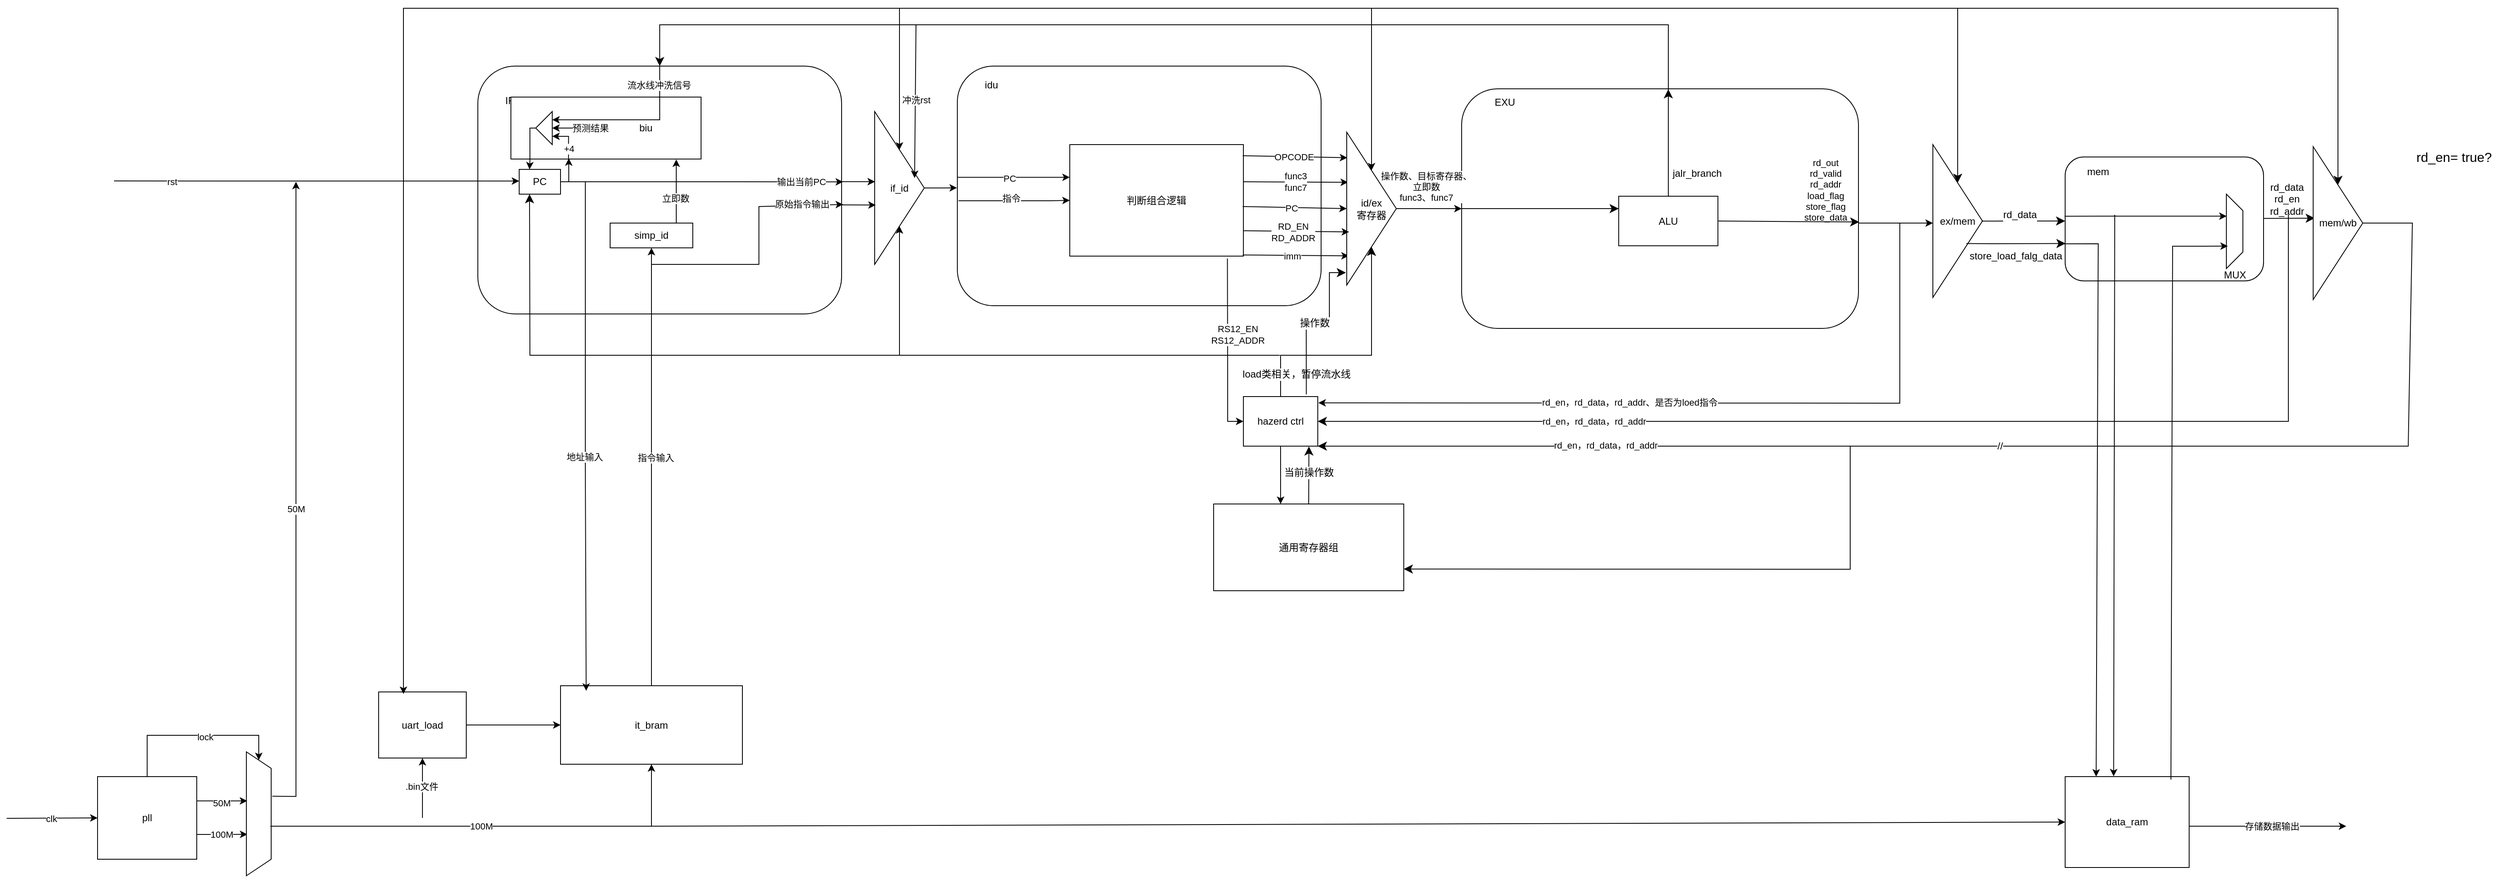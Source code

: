 <mxfile version="26.1.3">
  <diagram name="第 1 页" id="CBWIw415pbZ9zb2ca7yQ">
    <mxGraphModel dx="5100" dy="1883" grid="1" gridSize="10" guides="1" tooltips="1" connect="1" arrows="1" fold="1" page="1" pageScale="1" pageWidth="827" pageHeight="1169" math="0" shadow="0">
      <root>
        <mxCell id="0" />
        <mxCell id="1" parent="0" />
        <mxCell id="sSZYeHJpaZlJZToj6tJn-18" value="IFU&lt;span style=&quot;white-space: pre;&quot;&gt;&#x9;&lt;/span&gt;&lt;span style=&quot;white-space: pre;&quot;&gt;&#x9;&lt;/span&gt;&lt;span style=&quot;white-space: pre;&quot;&gt;&#x9;&lt;/span&gt;&lt;span style=&quot;white-space: pre;&quot;&gt;&#x9;&lt;/span&gt;&lt;span style=&quot;white-space: pre;&quot;&gt;&#x9;&lt;/span&gt;&lt;span style=&quot;white-space: pre;&quot;&gt;&#x9;&lt;/span&gt;&lt;span style=&quot;white-space: pre;&quot;&gt;&#x9;&lt;/span&gt;&lt;span style=&quot;white-space: pre;&quot;&gt;&#x9;&lt;/span&gt;&lt;span style=&quot;white-space: pre;&quot;&gt;&#x9;&lt;/span&gt;&lt;span style=&quot;white-space: pre;&quot;&gt;&#x9;&lt;/span&gt;&lt;span style=&quot;white-space: pre;&quot;&gt;&#x9;&lt;/span&gt;&lt;span style=&quot;white-space: pre;&quot;&gt;&#x9;&lt;/span&gt;&lt;span style=&quot;white-space: pre;&quot;&gt;&#x9;&lt;/span&gt;&lt;span style=&quot;white-space: pre;&quot;&gt;&#x9;&lt;/span&gt;&lt;div&gt;&lt;br&gt;&lt;/div&gt;&lt;div&gt;&lt;br&gt;&lt;/div&gt;&lt;div&gt;&lt;br&gt;&lt;/div&gt;&lt;div&gt;&lt;br&gt;&lt;/div&gt;&lt;div&gt;&lt;br&gt;&lt;/div&gt;&lt;div&gt;&lt;br&gt;&lt;/div&gt;&lt;div&gt;&lt;br&gt;&lt;/div&gt;&lt;div&gt;&lt;br&gt;&lt;/div&gt;&lt;div&gt;&lt;br&gt;&lt;/div&gt;&lt;div&gt;&lt;br&gt;&lt;/div&gt;&lt;div&gt;&lt;br&gt;&lt;/div&gt;&lt;div&gt;&lt;br&gt;&lt;/div&gt;&lt;div&gt;&lt;br&gt;&lt;/div&gt;&lt;div&gt;&lt;br&gt;&lt;/div&gt;&lt;div&gt;&lt;br&gt;&lt;/div&gt;" style="rounded=1;whiteSpace=wrap;html=1;" parent="1" vertex="1">
          <mxGeometry x="340" y="110" width="440" height="300" as="geometry" />
        </mxCell>
        <mxCell id="sSZYeHJpaZlJZToj6tJn-61" value="&amp;nbsp; &amp;nbsp; &amp;nbsp; &amp;nbsp; &amp;nbsp; &amp;nbsp; &amp;nbsp; &amp;nbsp; &amp;nbsp; &amp;nbsp; &amp;nbsp; &amp;nbsp; &amp;nbsp; &amp;nbsp; &amp;nbsp;biu" style="rounded=0;whiteSpace=wrap;html=1;" parent="1" vertex="1">
          <mxGeometry x="380" y="147.5" width="230" height="75" as="geometry" />
        </mxCell>
        <mxCell id="rwweXVd9vyuRknr_xMJe-5" value="EXU&lt;span style=&quot;white-space: pre;&quot;&gt;&#x9;&lt;/span&gt;&lt;span style=&quot;white-space: pre;&quot;&gt;&#x9;&lt;/span&gt;&lt;span style=&quot;white-space: pre;&quot;&gt;&#x9;&lt;/span&gt;&lt;span style=&quot;white-space: pre;&quot;&gt;&#x9;&lt;/span&gt;&lt;span style=&quot;white-space: pre;&quot;&gt;&#x9;&lt;/span&gt;&lt;span style=&quot;white-space: pre;&quot;&gt;&#x9;&lt;/span&gt;&lt;span style=&quot;white-space: pre;&quot;&gt;&#x9;&lt;/span&gt;&lt;span style=&quot;white-space: pre;&quot;&gt;&#x9;&lt;/span&gt;&lt;span style=&quot;white-space: pre;&quot;&gt;&#x9;&lt;/span&gt;&lt;span style=&quot;white-space: pre;&quot;&gt;&#x9;&lt;/span&gt;&lt;span style=&quot;white-space: pre;&quot;&gt;&#x9;&lt;/span&gt;&lt;span style=&quot;white-space: pre;&quot;&gt;&#x9;&lt;/span&gt;&lt;span style=&quot;white-space: pre;&quot;&gt;&#x9;&lt;/span&gt;&lt;span style=&quot;white-space: pre;&quot;&gt;&#x9;&lt;/span&gt;&lt;span style=&quot;white-space: pre;&quot;&gt;&#x9;&lt;/span&gt;&lt;div&gt;&lt;br&gt;&lt;/div&gt;&lt;div&gt;&lt;br&gt;&lt;/div&gt;&lt;div&gt;&lt;br&gt;&lt;/div&gt;&lt;div&gt;&lt;br&gt;&lt;/div&gt;&lt;div&gt;&lt;br&gt;&lt;/div&gt;&lt;div&gt;&amp;nbsp; &amp;nbsp; &amp;nbsp; &amp;nbsp; &amp;nbsp; &amp;nbsp;&lt;span style=&quot;white-space: pre;&quot;&gt;&#x9;&lt;/span&gt;&lt;span style=&quot;white-space: pre;&quot;&gt;&#x9;&lt;/span&gt;&amp;nbsp; &amp;nbsp;jalr_branch&lt;/div&gt;&lt;div&gt;&lt;br&gt;&lt;/div&gt;&lt;div&gt;&lt;br&gt;&lt;/div&gt;&lt;div&gt;&lt;br&gt;&lt;/div&gt;&lt;div&gt;&lt;br&gt;&lt;/div&gt;&lt;div&gt;&lt;br&gt;&lt;/div&gt;&lt;div&gt;&lt;br&gt;&lt;/div&gt;&lt;div&gt;&lt;br&gt;&lt;/div&gt;&lt;div&gt;&lt;br&gt;&lt;/div&gt;&lt;div&gt;&lt;br&gt;&lt;/div&gt;&lt;div&gt;&lt;br&gt;&lt;/div&gt;&lt;div&gt;&lt;br&gt;&lt;/div&gt;&lt;div&gt;&lt;br&gt;&lt;/div&gt;" style="rounded=1;whiteSpace=wrap;html=1;" parent="1" vertex="1">
          <mxGeometry x="1530" y="137.5" width="480" height="290" as="geometry" />
        </mxCell>
        <mxCell id="sSZYeHJpaZlJZToj6tJn-69" style="edgeStyle=orthogonalEdgeStyle;rounded=0;orthogonalLoop=1;jettySize=auto;html=1;exitX=0.5;exitY=0;exitDx=0;exitDy=0;entryX=0;entryY=0.75;entryDx=0;entryDy=0;" parent="1" source="sSZYeHJpaZlJZToj6tJn-18" target="sSZYeHJpaZlJZToj6tJn-49" edge="1">
          <mxGeometry relative="1" as="geometry">
            <Array as="points">
              <mxPoint x="560" y="175" />
            </Array>
          </mxGeometry>
        </mxCell>
        <mxCell id="sSZYeHJpaZlJZToj6tJn-71" value="流水线冲洗信号" style="edgeLabel;html=1;align=center;verticalAlign=middle;resizable=0;points=[];" parent="sSZYeHJpaZlJZToj6tJn-69" vertex="1" connectable="0">
          <mxGeometry x="-0.771" y="-1" relative="1" as="geometry">
            <mxPoint as="offset" />
          </mxGeometry>
        </mxCell>
        <mxCell id="sSZYeHJpaZlJZToj6tJn-73" style="edgeStyle=orthogonalEdgeStyle;rounded=0;orthogonalLoop=1;jettySize=auto;html=1;entryX=0;entryY=0.25;entryDx=0;entryDy=0;exitX=0.303;exitY=1;exitDx=0;exitDy=0;exitPerimeter=0;" parent="1" source="sSZYeHJpaZlJZToj6tJn-61" target="sSZYeHJpaZlJZToj6tJn-49" edge="1">
          <mxGeometry relative="1" as="geometry">
            <mxPoint x="450" y="220" as="sourcePoint" />
            <Array as="points">
              <mxPoint x="450" y="195" />
            </Array>
          </mxGeometry>
        </mxCell>
        <mxCell id="sSZYeHJpaZlJZToj6tJn-74" value="+4" style="edgeLabel;html=1;align=center;verticalAlign=middle;resizable=0;points=[];" parent="sSZYeHJpaZlJZToj6tJn-73" vertex="1" connectable="0">
          <mxGeometry x="-0.496" y="-1" relative="1" as="geometry">
            <mxPoint x="-1" y="-1" as="offset" />
          </mxGeometry>
        </mxCell>
        <mxCell id="sSZYeHJpaZlJZToj6tJn-47" value="PC" style="rounded=0;whiteSpace=wrap;html=1;" parent="1" vertex="1">
          <mxGeometry x="390" y="235" width="50" height="30" as="geometry" />
        </mxCell>
        <mxCell id="sSZYeHJpaZlJZToj6tJn-48" style="edgeStyle=orthogonalEdgeStyle;rounded=0;orthogonalLoop=1;jettySize=auto;html=1;exitX=1;exitY=0.5;exitDx=0;exitDy=0;entryX=0.25;entryY=0;entryDx=0;entryDy=0;" parent="1" source="sSZYeHJpaZlJZToj6tJn-49" target="sSZYeHJpaZlJZToj6tJn-47" edge="1">
          <mxGeometry relative="1" as="geometry">
            <Array as="points">
              <mxPoint x="403" y="185" />
              <mxPoint x="403" y="225" />
            </Array>
          </mxGeometry>
        </mxCell>
        <mxCell id="sSZYeHJpaZlJZToj6tJn-49" value="" style="triangle;whiteSpace=wrap;html=1;rotation=-180;" parent="1" vertex="1">
          <mxGeometry x="410" y="165" width="20" height="40" as="geometry" />
        </mxCell>
        <mxCell id="sSZYeHJpaZlJZToj6tJn-52" value="" style="endArrow=classic;html=1;rounded=0;entryX=0.5;entryY=1;entryDx=0;entryDy=0;exitX=0.5;exitY=0;exitDx=0;exitDy=0;" parent="1" source="hPdf7DujXM8dkxTHm5_P-7" target="sSZYeHJpaZlJZToj6tJn-58" edge="1">
          <mxGeometry width="50" height="50" relative="1" as="geometry">
            <mxPoint x="550" y="854" as="sourcePoint" />
            <mxPoint x="605" y="326" as="targetPoint" />
            <Array as="points" />
          </mxGeometry>
        </mxCell>
        <mxCell id="sSZYeHJpaZlJZToj6tJn-54" value="指令输入" style="edgeLabel;html=1;align=center;verticalAlign=middle;resizable=0;points=[];" parent="sSZYeHJpaZlJZToj6tJn-52" vertex="1" connectable="0">
          <mxGeometry x="0.093" y="-3" relative="1" as="geometry">
            <mxPoint x="2" y="13" as="offset" />
          </mxGeometry>
        </mxCell>
        <mxCell id="sSZYeHJpaZlJZToj6tJn-53" value="" style="endArrow=classic;html=1;rounded=0;entryX=1.004;entryY=0.467;entryDx=0;entryDy=0;exitX=1;exitY=0.5;exitDx=0;exitDy=0;entryPerimeter=0;" parent="1" source="sSZYeHJpaZlJZToj6tJn-47" target="sSZYeHJpaZlJZToj6tJn-18" edge="1">
          <mxGeometry width="50" height="50" relative="1" as="geometry">
            <mxPoint x="760" y="245" as="sourcePoint" />
            <mxPoint x="750" y="165" as="targetPoint" />
            <Array as="points">
              <mxPoint x="500" y="250" />
            </Array>
          </mxGeometry>
        </mxCell>
        <mxCell id="sSZYeHJpaZlJZToj6tJn-57" value="输出当前PC" style="edgeLabel;html=1;align=center;verticalAlign=middle;resizable=0;points=[];" parent="sSZYeHJpaZlJZToj6tJn-53" vertex="1" connectable="0">
          <mxGeometry x="-0.036" y="-3" relative="1" as="geometry">
            <mxPoint x="126" y="-3" as="offset" />
          </mxGeometry>
        </mxCell>
        <mxCell id="sSZYeHJpaZlJZToj6tJn-63" style="edgeStyle=orthogonalEdgeStyle;rounded=0;orthogonalLoop=1;jettySize=auto;html=1;exitX=0.75;exitY=0;exitDx=0;exitDy=0;" parent="1" source="sSZYeHJpaZlJZToj6tJn-58" edge="1">
          <mxGeometry relative="1" as="geometry">
            <Array as="points">
              <mxPoint x="580" y="300" />
            </Array>
            <mxPoint x="580" y="223" as="targetPoint" />
          </mxGeometry>
        </mxCell>
        <mxCell id="sSZYeHJpaZlJZToj6tJn-79" value="立即数" style="edgeLabel;html=1;align=center;verticalAlign=middle;resizable=0;points=[];" parent="sSZYeHJpaZlJZToj6tJn-63" vertex="1" connectable="0">
          <mxGeometry x="-0.429" y="1" relative="1" as="geometry">
            <mxPoint y="-12" as="offset" />
          </mxGeometry>
        </mxCell>
        <mxCell id="sSZYeHJpaZlJZToj6tJn-58" value="simp_id" style="rounded=0;whiteSpace=wrap;html=1;" parent="1" vertex="1">
          <mxGeometry x="500" y="300" width="100" height="30" as="geometry" />
        </mxCell>
        <mxCell id="sSZYeHJpaZlJZToj6tJn-60" value="" style="endArrow=classic;html=1;rounded=0;entryX=1.004;entryY=0.558;entryDx=0;entryDy=0;entryPerimeter=0;" parent="1" target="sSZYeHJpaZlJZToj6tJn-18" edge="1">
          <mxGeometry width="50" height="50" relative="1" as="geometry">
            <mxPoint x="550" y="350" as="sourcePoint" />
            <mxPoint x="780" y="279" as="targetPoint" />
            <Array as="points">
              <mxPoint x="680" y="350" />
              <mxPoint x="680" y="280" />
            </Array>
          </mxGeometry>
        </mxCell>
        <mxCell id="sSZYeHJpaZlJZToj6tJn-75" value="原始指令输出" style="edgeLabel;html=1;align=center;verticalAlign=middle;resizable=0;points=[];" parent="sSZYeHJpaZlJZToj6tJn-60" vertex="1" connectable="0">
          <mxGeometry x="0.742" relative="1" as="geometry">
            <mxPoint x="-11" y="-2" as="offset" />
          </mxGeometry>
        </mxCell>
        <mxCell id="sSZYeHJpaZlJZToj6tJn-70" style="edgeStyle=orthogonalEdgeStyle;rounded=0;orthogonalLoop=1;jettySize=auto;html=1;entryX=0;entryY=0.5;entryDx=0;entryDy=0;" parent="1" target="sSZYeHJpaZlJZToj6tJn-49" edge="1">
          <mxGeometry relative="1" as="geometry">
            <Array as="points">
              <mxPoint x="490" y="185" />
            </Array>
            <mxPoint x="450" y="185" as="sourcePoint" />
          </mxGeometry>
        </mxCell>
        <mxCell id="sSZYeHJpaZlJZToj6tJn-72" value="预测结果" style="edgeLabel;html=1;align=center;verticalAlign=middle;resizable=0;points=[];" parent="sSZYeHJpaZlJZToj6tJn-70" vertex="1" connectable="0">
          <mxGeometry x="0.077" y="2" relative="1" as="geometry">
            <mxPoint y="-2" as="offset" />
          </mxGeometry>
        </mxCell>
        <mxCell id="sSZYeHJpaZlJZToj6tJn-82" value="idu&lt;span style=&quot;white-space: pre;&quot;&gt;&#x9;&lt;/span&gt;&lt;span style=&quot;white-space: pre;&quot;&gt;&#x9;&lt;/span&gt;&lt;span style=&quot;white-space: pre;&quot;&gt;&#x9;&lt;/span&gt;&lt;span style=&quot;white-space: pre;&quot;&gt;&#x9;&lt;/span&gt;&lt;span style=&quot;white-space: pre;&quot;&gt;&#x9;&lt;/span&gt;&lt;span style=&quot;white-space: pre;&quot;&gt;&#x9;&lt;/span&gt;&lt;span style=&quot;white-space: pre;&quot;&gt;&#x9;&lt;/span&gt;&lt;span style=&quot;white-space: pre;&quot;&gt;&#x9;&lt;/span&gt;&lt;span style=&quot;white-space: pre;&quot;&gt;&#x9;&lt;/span&gt;&lt;span style=&quot;white-space: pre;&quot;&gt;&#x9;&lt;/span&gt;&lt;span style=&quot;white-space: pre;&quot;&gt;&#x9;&lt;/span&gt;&lt;span style=&quot;white-space: pre;&quot;&gt;&#x9;&lt;/span&gt;&lt;span style=&quot;white-space: pre;&quot;&gt;&#x9;&lt;/span&gt;&lt;span style=&quot;white-space: pre;&quot;&gt;&#x9;&lt;/span&gt;&lt;div&gt;&lt;br&gt;&lt;/div&gt;&lt;div&gt;&lt;div&gt;&lt;br&gt;&lt;/div&gt;&lt;div&gt;&lt;br&gt;&lt;/div&gt;&lt;div&gt;&lt;br&gt;&lt;/div&gt;&lt;div&gt;&lt;br&gt;&lt;/div&gt;&lt;div&gt;&lt;br&gt;&lt;/div&gt;&lt;div&gt;&lt;br&gt;&lt;/div&gt;&lt;div&gt;&lt;br&gt;&lt;/div&gt;&lt;div&gt;&lt;br&gt;&lt;/div&gt;&lt;div&gt;&lt;br&gt;&lt;/div&gt;&lt;div&gt;&lt;br&gt;&lt;/div&gt;&lt;div&gt;&lt;br&gt;&lt;/div&gt;&lt;div&gt;&lt;br&gt;&lt;/div&gt;&lt;div&gt;&lt;br&gt;&lt;/div&gt;&lt;div&gt;&lt;br&gt;&lt;/div&gt;&lt;div&gt;&lt;br&gt;&lt;/div&gt;&lt;div&gt;&lt;br&gt;&lt;/div&gt;&lt;/div&gt;" style="rounded=1;whiteSpace=wrap;html=1;" parent="1" vertex="1">
          <mxGeometry x="920" y="110" width="440" height="290" as="geometry" />
        </mxCell>
        <mxCell id="sSZYeHJpaZlJZToj6tJn-85" value="" style="endArrow=classic;html=1;rounded=0;exitX=0.002;exitY=0.413;exitDx=0;exitDy=0;exitPerimeter=0;entryX=0.004;entryY=0.183;entryDx=0;entryDy=0;entryPerimeter=0;" parent="1" edge="1">
          <mxGeometry width="50" height="50" relative="1" as="geometry">
            <mxPoint x="920.04" y="244.67" as="sourcePoint" />
            <mxPoint x="1056.0" y="244.605" as="targetPoint" />
          </mxGeometry>
        </mxCell>
        <mxCell id="sSZYeHJpaZlJZToj6tJn-87" value="PC" style="edgeLabel;html=1;align=center;verticalAlign=middle;resizable=0;points=[];" parent="sSZYeHJpaZlJZToj6tJn-85" vertex="1" connectable="0">
          <mxGeometry x="-0.272" y="-1" relative="1" as="geometry">
            <mxPoint x="13" as="offset" />
          </mxGeometry>
        </mxCell>
        <mxCell id="sSZYeHJpaZlJZToj6tJn-86" value="" style="endArrow=classic;html=1;rounded=0;entryX=0;entryY=0.5;entryDx=0;entryDy=0;exitX=0.003;exitY=0.562;exitDx=0;exitDy=0;exitPerimeter=0;" parent="1" source="sSZYeHJpaZlJZToj6tJn-82" target="sSZYeHJpaZlJZToj6tJn-89" edge="1">
          <mxGeometry width="50" height="50" relative="1" as="geometry">
            <mxPoint x="930" y="273" as="sourcePoint" />
            <mxPoint x="981" y="270" as="targetPoint" />
            <Array as="points">
              <mxPoint x="1031" y="273" />
            </Array>
          </mxGeometry>
        </mxCell>
        <mxCell id="sSZYeHJpaZlJZToj6tJn-88" value="指令" style="edgeLabel;html=1;align=center;verticalAlign=middle;resizable=0;points=[];" parent="sSZYeHJpaZlJZToj6tJn-86" vertex="1" connectable="0">
          <mxGeometry x="-0.061" y="-4" relative="1" as="geometry">
            <mxPoint y="-7" as="offset" />
          </mxGeometry>
        </mxCell>
        <mxCell id="sSZYeHJpaZlJZToj6tJn-89" value="判断组合逻辑" style="rounded=0;whiteSpace=wrap;html=1;" parent="1" vertex="1">
          <mxGeometry x="1056" y="205" width="210" height="135" as="geometry" />
        </mxCell>
        <mxCell id="sSZYeHJpaZlJZToj6tJn-90" value="" style="endArrow=classic;html=1;rounded=0;exitX=0.996;exitY=0.1;exitDx=0;exitDy=0;exitPerimeter=0;entryX=0.01;entryY=0.167;entryDx=0;entryDy=0;entryPerimeter=0;" parent="1" source="sSZYeHJpaZlJZToj6tJn-89" target="hPdf7DujXM8dkxTHm5_P-2" edge="1">
          <mxGeometry width="50" height="50" relative="1" as="geometry">
            <mxPoint x="1271" y="220" as="sourcePoint" />
            <mxPoint x="1374" y="220" as="targetPoint" />
          </mxGeometry>
        </mxCell>
        <mxCell id="sSZYeHJpaZlJZToj6tJn-91" value="PC" style="edgeLabel;html=1;align=center;verticalAlign=middle;resizable=0;points=[];" parent="sSZYeHJpaZlJZToj6tJn-90" vertex="1" connectable="0">
          <mxGeometry x="-0.272" y="-1" relative="1" as="geometry">
            <mxPoint x="13" as="offset" />
          </mxGeometry>
        </mxCell>
        <mxCell id="sSZYeHJpaZlJZToj6tJn-98" value="OPCODE" style="edgeLabel;html=1;align=center;verticalAlign=middle;resizable=0;points=[];" parent="sSZYeHJpaZlJZToj6tJn-90" vertex="1" connectable="0">
          <mxGeometry x="-0.022" relative="1" as="geometry">
            <mxPoint as="offset" />
          </mxGeometry>
        </mxCell>
        <mxCell id="sSZYeHJpaZlJZToj6tJn-94" value="func3&lt;div&gt;func7&lt;/div&gt;" style="endArrow=classic;html=1;rounded=0;exitX=1;exitY=0.5;exitDx=0;exitDy=0;entryX=0.026;entryY=0.328;entryDx=0;entryDy=0;entryPerimeter=0;" parent="1" target="hPdf7DujXM8dkxTHm5_P-2" edge="1">
          <mxGeometry width="50" height="50" relative="1" as="geometry">
            <mxPoint x="1266" y="250" as="sourcePoint" />
            <mxPoint x="1374.08" y="250.48" as="targetPoint" />
          </mxGeometry>
        </mxCell>
        <mxCell id="sSZYeHJpaZlJZToj6tJn-96" value="" style="endArrow=classic;html=1;rounded=0;entryX=0;entryY=0.5;entryDx=0;entryDy=0;exitX=0.007;exitY=0.359;exitDx=0;exitDy=0;exitPerimeter=0;" parent="1" target="hPdf7DujXM8dkxTHm5_P-2" edge="1">
          <mxGeometry width="50" height="50" relative="1" as="geometry">
            <mxPoint x="1265.12" y="280" as="sourcePoint" />
            <mxPoint x="1371" y="281.42" as="targetPoint" />
          </mxGeometry>
        </mxCell>
        <mxCell id="sSZYeHJpaZlJZToj6tJn-97" value="PC" style="edgeLabel;html=1;align=center;verticalAlign=middle;resizable=0;points=[];" parent="sSZYeHJpaZlJZToj6tJn-96" vertex="1" connectable="0">
          <mxGeometry x="-0.272" y="-1" relative="1" as="geometry">
            <mxPoint x="13" as="offset" />
          </mxGeometry>
        </mxCell>
        <mxCell id="sSZYeHJpaZlJZToj6tJn-99" value="" style="endArrow=classic;html=1;rounded=0;exitX=0.908;exitY=1.021;exitDx=0;exitDy=0;exitPerimeter=0;entryX=0;entryY=0.5;entryDx=0;entryDy=0;" parent="1" source="sSZYeHJpaZlJZToj6tJn-89" target="rwweXVd9vyuRknr_xMJe-16" edge="1">
          <mxGeometry width="50" height="50" relative="1" as="geometry">
            <mxPoint x="1265.12" y="310" as="sourcePoint" />
            <mxPoint x="1260" y="540" as="targetPoint" />
            <Array as="points">
              <mxPoint x="1247" y="483" />
              <mxPoint x="1247" y="540" />
            </Array>
          </mxGeometry>
        </mxCell>
        <mxCell id="sSZYeHJpaZlJZToj6tJn-100" value="RS12_EN&lt;div&gt;RS12_ADDR&lt;/div&gt;" style="edgeLabel;html=1;align=center;verticalAlign=middle;resizable=0;points=[];" parent="sSZYeHJpaZlJZToj6tJn-99" vertex="1" connectable="0">
          <mxGeometry x="-0.272" y="-1" relative="1" as="geometry">
            <mxPoint x="13" y="13" as="offset" />
          </mxGeometry>
        </mxCell>
        <mxCell id="sSZYeHJpaZlJZToj6tJn-102" value="" style="endArrow=classic;html=1;rounded=0;entryX=0.041;entryY=0.809;entryDx=0;entryDy=0;entryPerimeter=0;exitX=0.007;exitY=0.359;exitDx=0;exitDy=0;exitPerimeter=0;" parent="1" target="hPdf7DujXM8dkxTHm5_P-2" edge="1">
          <mxGeometry width="50" height="50" relative="1" as="geometry">
            <mxPoint x="1265.12" y="338.58" as="sourcePoint" />
            <mxPoint x="1371" y="340.0" as="targetPoint" />
          </mxGeometry>
        </mxCell>
        <mxCell id="sSZYeHJpaZlJZToj6tJn-103" value="imm" style="edgeLabel;html=1;align=center;verticalAlign=middle;resizable=0;points=[];" parent="sSZYeHJpaZlJZToj6tJn-102" vertex="1" connectable="0">
          <mxGeometry x="-0.272" y="-1" relative="1" as="geometry">
            <mxPoint x="13" as="offset" />
          </mxGeometry>
        </mxCell>
        <mxCell id="sSZYeHJpaZlJZToj6tJn-104" value="" style="endArrow=classic;html=1;rounded=0;entryX=0;entryY=0.5;entryDx=0;entryDy=0;" parent="1" edge="1">
          <mxGeometry width="50" height="50" relative="1" as="geometry">
            <mxPoint x="-100" y="249" as="sourcePoint" />
            <mxPoint x="390" y="249.17" as="targetPoint" />
            <Array as="points">
              <mxPoint x="80" y="249.17" />
              <mxPoint x="250" y="249.17" />
            </Array>
          </mxGeometry>
        </mxCell>
        <mxCell id="sSZYeHJpaZlJZToj6tJn-105" value="rst" style="edgeLabel;html=1;align=center;verticalAlign=middle;resizable=0;points=[];" parent="sSZYeHJpaZlJZToj6tJn-104" vertex="1" connectable="0">
          <mxGeometry x="-0.035" y="1" relative="1" as="geometry">
            <mxPoint x="-167" y="2" as="offset" />
          </mxGeometry>
        </mxCell>
        <mxCell id="hPdf7DujXM8dkxTHm5_P-5" value="" style="endArrow=classic;html=1;rounded=0;exitX=1;exitY=0.5;exitDx=0;exitDy=0;entryX=0;entryY=0.5;entryDx=0;entryDy=0;" parent="1" source="hPdf7DujXM8dkxTHm5_P-2" target="rwweXVd9vyuRknr_xMJe-5" edge="1">
          <mxGeometry width="50" height="50" relative="1" as="geometry">
            <mxPoint x="1531" y="340" as="sourcePoint" />
            <mxPoint x="1620" y="280" as="targetPoint" />
          </mxGeometry>
        </mxCell>
        <mxCell id="hPdf7DujXM8dkxTHm5_P-6" value="操作数、目标寄存器、&lt;div&gt;立即数&lt;div&gt;func3、func7&lt;/div&gt;&lt;/div&gt;" style="edgeLabel;html=1;align=center;verticalAlign=middle;resizable=0;points=[];" parent="hPdf7DujXM8dkxTHm5_P-5" vertex="1" connectable="0">
          <mxGeometry x="-0.053" y="-1" relative="1" as="geometry">
            <mxPoint x="-2" y="-28" as="offset" />
          </mxGeometry>
        </mxCell>
        <mxCell id="hPdf7DujXM8dkxTHm5_P-2" value="id/ex&lt;div&gt;寄存器&lt;/div&gt;" style="triangle;whiteSpace=wrap;html=1;" parent="1" vertex="1">
          <mxGeometry x="1391" y="190" width="60" height="185" as="geometry" />
        </mxCell>
        <mxCell id="hPdf7DujXM8dkxTHm5_P-7" value="it_bram" style="rounded=0;whiteSpace=wrap;html=1;" parent="1" vertex="1">
          <mxGeometry x="440" y="860" width="220" height="95" as="geometry" />
        </mxCell>
        <mxCell id="hPdf7DujXM8dkxTHm5_P-8" value="" style="endArrow=classic;html=1;rounded=0;entryX=0.5;entryY=0;entryDx=0;entryDy=0;" parent="1" target="hPdf7DujXM8dkxTHm5_P-2" edge="1">
          <mxGeometry width="50" height="50" relative="1" as="geometry">
            <mxPoint x="250" y="250" as="sourcePoint" />
            <mxPoint x="1310" y="20" as="targetPoint" />
            <Array as="points">
              <mxPoint x="250" y="40" />
              <mxPoint x="900" y="40" />
              <mxPoint x="1421" y="40" />
            </Array>
          </mxGeometry>
        </mxCell>
        <mxCell id="hPdf7DujXM8dkxTHm5_P-12" value="通用寄存器组" style="rounded=0;whiteSpace=wrap;html=1;" parent="1" vertex="1">
          <mxGeometry x="1230" y="640" width="230" height="105" as="geometry" />
        </mxCell>
        <mxCell id="rwweXVd9vyuRknr_xMJe-1" value="" style="endArrow=classic;html=1;rounded=0;entryX=0.041;entryY=0.809;entryDx=0;entryDy=0;entryPerimeter=0;exitX=0.007;exitY=0.359;exitDx=0;exitDy=0;exitPerimeter=0;" parent="1" edge="1">
          <mxGeometry width="50" height="50" relative="1" as="geometry">
            <mxPoint x="1266" y="309.29" as="sourcePoint" />
            <mxPoint x="1393.88" y="310.71" as="targetPoint" />
          </mxGeometry>
        </mxCell>
        <mxCell id="rwweXVd9vyuRknr_xMJe-2" value="RD_EN&lt;div&gt;RD_ADDR&lt;/div&gt;" style="edgeLabel;html=1;align=center;verticalAlign=middle;resizable=0;points=[];" parent="rwweXVd9vyuRknr_xMJe-1" vertex="1" connectable="0">
          <mxGeometry x="-0.272" y="-1" relative="1" as="geometry">
            <mxPoint x="13" as="offset" />
          </mxGeometry>
        </mxCell>
        <mxCell id="rwweXVd9vyuRknr_xMJe-8" style="edgeStyle=orthogonalEdgeStyle;rounded=0;orthogonalLoop=1;jettySize=auto;html=1;exitX=1;exitY=0.5;exitDx=0;exitDy=0;" parent="1" source="rwweXVd9vyuRknr_xMJe-5" edge="1">
          <mxGeometry relative="1" as="geometry">
            <Array as="points">
              <mxPoint x="2010" y="300" />
            </Array>
            <mxPoint x="2100" y="300" as="targetPoint" />
          </mxGeometry>
        </mxCell>
        <mxCell id="rwweXVd9vyuRknr_xMJe-12" value="rd_out&lt;div&gt;rd_valid&lt;/div&gt;&lt;div&gt;rd_addr&lt;/div&gt;&lt;div&gt;load_flag&lt;/div&gt;&lt;div&gt;store_flag&lt;/div&gt;&lt;div&gt;store_data&lt;/div&gt;" style="edgeLabel;html=1;align=center;verticalAlign=middle;resizable=0;points=[];" parent="rwweXVd9vyuRknr_xMJe-8" vertex="1" connectable="0">
          <mxGeometry x="0.085" y="-1" relative="1" as="geometry">
            <mxPoint x="-81" y="-41" as="offset" />
          </mxGeometry>
        </mxCell>
        <mxCell id="rwweXVd9vyuRknr_xMJe-6" value="ex/mem" style="triangle;whiteSpace=wrap;html=1;" parent="1" vertex="1">
          <mxGeometry x="2100" y="205" width="60" height="185" as="geometry" />
        </mxCell>
        <mxCell id="rwweXVd9vyuRknr_xMJe-15" value="" style="endArrow=classic;html=1;rounded=0;entryX=1.008;entryY=0.127;entryDx=0;entryDy=0;entryPerimeter=0;" parent="1" target="rwweXVd9vyuRknr_xMJe-16" edge="1">
          <mxGeometry width="50" height="50" relative="1" as="geometry">
            <mxPoint x="2060" y="300" as="sourcePoint" />
            <mxPoint x="1360" y="460" as="targetPoint" />
            <Array as="points">
              <mxPoint x="2060" y="518" />
            </Array>
          </mxGeometry>
        </mxCell>
        <mxCell id="rwweXVd9vyuRknr_xMJe-17" value="Text" style="edgeLabel;html=1;align=center;verticalAlign=middle;resizable=0;points=[];" parent="rwweXVd9vyuRknr_xMJe-15" vertex="1" connectable="0">
          <mxGeometry x="0.199" y="-2" relative="1" as="geometry">
            <mxPoint as="offset" />
          </mxGeometry>
        </mxCell>
        <mxCell id="rwweXVd9vyuRknr_xMJe-18" value="rd_en，rd_data，rd_addr、是否为loed指令" style="edgeLabel;html=1;align=center;verticalAlign=middle;resizable=0;points=[];" parent="rwweXVd9vyuRknr_xMJe-15" vertex="1" connectable="0">
          <mxGeometry x="0.183" y="-1" relative="1" as="geometry">
            <mxPoint as="offset" />
          </mxGeometry>
        </mxCell>
        <mxCell id="rwweXVd9vyuRknr_xMJe-19" value="" style="edgeStyle=orthogonalEdgeStyle;rounded=0;orthogonalLoop=1;jettySize=auto;html=1;" parent="1" source="rwweXVd9vyuRknr_xMJe-16" target="hPdf7DujXM8dkxTHm5_P-12" edge="1">
          <mxGeometry relative="1" as="geometry">
            <Array as="points">
              <mxPoint x="1311" y="530" />
              <mxPoint x="1311" y="530" />
            </Array>
          </mxGeometry>
        </mxCell>
        <mxCell id="rwweXVd9vyuRknr_xMJe-16" value="hazerd ctrl" style="rounded=0;whiteSpace=wrap;html=1;" parent="1" vertex="1">
          <mxGeometry x="1266" y="510" width="90" height="60" as="geometry" />
        </mxCell>
        <mxCell id="IDbQsuWbTKe9FHHmqUoI-2" value="ALU" style="rounded=0;whiteSpace=wrap;html=1;" parent="1" vertex="1">
          <mxGeometry x="1720" y="267.5" width="120" height="60" as="geometry" />
        </mxCell>
        <mxCell id="POEevPiO96IUXGUSr62E-1" value="" style="endArrow=classic;html=1;rounded=0;fontSize=12;startSize=8;endSize=8;curved=1;exitX=0;exitY=0.5;exitDx=0;exitDy=0;entryX=0;entryY=0.25;entryDx=0;entryDy=0;" parent="1" source="rwweXVd9vyuRknr_xMJe-5" target="IDbQsuWbTKe9FHHmqUoI-2" edge="1">
          <mxGeometry width="50" height="50" relative="1" as="geometry">
            <mxPoint x="1560" y="310" as="sourcePoint" />
            <mxPoint x="1610" y="260" as="targetPoint" />
          </mxGeometry>
        </mxCell>
        <mxCell id="POEevPiO96IUXGUSr62E-8" value="" style="endArrow=classic;html=1;rounded=0;fontSize=12;startSize=8;endSize=8;curved=1;exitX=0.5;exitY=0;exitDx=0;exitDy=0;" parent="1" source="IDbQsuWbTKe9FHHmqUoI-2" edge="1">
          <mxGeometry width="50" height="50" relative="1" as="geometry">
            <mxPoint x="1670" y="370" as="sourcePoint" />
            <mxPoint x="1780" y="138" as="targetPoint" />
          </mxGeometry>
        </mxCell>
        <mxCell id="POEevPiO96IUXGUSr62E-11" value="" style="endArrow=classic;html=1;rounded=0;fontSize=12;startSize=8;endSize=8;curved=0;entryX=0.5;entryY=0;entryDx=0;entryDy=0;" parent="1" target="sSZYeHJpaZlJZToj6tJn-18" edge="1">
          <mxGeometry width="50" height="50" relative="1" as="geometry">
            <mxPoint x="1780" y="140" as="sourcePoint" />
            <mxPoint x="1580" y="320" as="targetPoint" />
            <Array as="points">
              <mxPoint x="1780" y="60" />
              <mxPoint x="1300" y="60" />
              <mxPoint x="560" y="60" />
            </Array>
          </mxGeometry>
        </mxCell>
        <mxCell id="POEevPiO96IUXGUSr62E-12" value="" style="endArrow=classic;html=1;rounded=0;fontSize=12;startSize=8;endSize=8;curved=0;exitX=0.5;exitY=0;exitDx=0;exitDy=0;entryX=0.5;entryY=1;entryDx=0;entryDy=0;" parent="1" source="rwweXVd9vyuRknr_xMJe-16" target="hPdf7DujXM8dkxTHm5_P-2" edge="1">
          <mxGeometry width="50" height="50" relative="1" as="geometry">
            <mxPoint x="1040" y="430" as="sourcePoint" />
            <mxPoint x="1090" y="380" as="targetPoint" />
            <Array as="points">
              <mxPoint x="1311" y="460" />
              <mxPoint x="1421" y="460" />
            </Array>
          </mxGeometry>
        </mxCell>
        <mxCell id="POEevPiO96IUXGUSr62E-14" value="load类相关，暂停流水线" style="edgeLabel;html=1;align=center;verticalAlign=middle;resizable=0;points=[];fontSize=12;" parent="POEevPiO96IUXGUSr62E-12" vertex="1" connectable="0">
          <mxGeometry x="-0.811" y="1" relative="1" as="geometry">
            <mxPoint x="20" as="offset" />
          </mxGeometry>
        </mxCell>
        <mxCell id="POEevPiO96IUXGUSr62E-13" value="" style="endArrow=classic;html=1;rounded=0;fontSize=12;startSize=8;endSize=8;curved=0;entryX=0.25;entryY=1;entryDx=0;entryDy=0;" parent="1" target="sSZYeHJpaZlJZToj6tJn-47" edge="1">
          <mxGeometry width="50" height="50" relative="1" as="geometry">
            <mxPoint x="1310" y="460" as="sourcePoint" />
            <mxPoint x="1090" y="380" as="targetPoint" />
            <Array as="points">
              <mxPoint x="880" y="460" />
              <mxPoint x="850" y="460" />
              <mxPoint x="403" y="460" />
            </Array>
          </mxGeometry>
        </mxCell>
        <mxCell id="POEevPiO96IUXGUSr62E-15" value="" style="endArrow=classic;html=1;rounded=0;fontSize=12;startSize=8;endSize=8;curved=1;exitX=1;exitY=0.5;exitDx=0;exitDy=0;entryX=1.002;entryY=0.556;entryDx=0;entryDy=0;entryPerimeter=0;" parent="1" source="IDbQsuWbTKe9FHHmqUoI-2" target="rwweXVd9vyuRknr_xMJe-5" edge="1">
          <mxGeometry width="50" height="50" relative="1" as="geometry">
            <mxPoint x="1850" y="520" as="sourcePoint" />
            <mxPoint x="1900" y="470" as="targetPoint" />
          </mxGeometry>
        </mxCell>
        <mxCell id="POEevPiO96IUXGUSr62E-20" value="" style="endArrow=classic;html=1;rounded=0;fontSize=12;startSize=8;endSize=8;curved=0;entryX=0.5;entryY=0;entryDx=0;entryDy=0;" parent="1" target="rwweXVd9vyuRknr_xMJe-6" edge="1">
          <mxGeometry width="50" height="50" relative="1" as="geometry">
            <mxPoint x="1420" y="40" as="sourcePoint" />
            <mxPoint x="1510" y="250" as="targetPoint" />
            <Array as="points">
              <mxPoint x="2130" y="40" />
            </Array>
          </mxGeometry>
        </mxCell>
        <mxCell id="POEevPiO96IUXGUSr62E-28" style="edgeStyle=none;curved=1;rounded=0;orthogonalLoop=1;jettySize=auto;html=1;fontSize=12;startSize=8;endSize=8;entryX=0.033;entryY=0.468;entryDx=0;entryDy=0;entryPerimeter=0;" parent="1" source="POEevPiO96IUXGUSr62E-22" target="POEevPiO96IUXGUSr62E-27" edge="1">
          <mxGeometry relative="1" as="geometry">
            <mxPoint x="2520.0" y="295" as="targetPoint" />
          </mxGeometry>
        </mxCell>
        <mxCell id="POEevPiO96IUXGUSr62E-29" value="rd_data&lt;div&gt;rd_en&lt;/div&gt;&lt;div&gt;rd_addr&lt;/div&gt;" style="edgeLabel;html=1;align=center;verticalAlign=middle;resizable=0;points=[];fontSize=12;" parent="POEevPiO96IUXGUSr62E-28" vertex="1" connectable="0">
          <mxGeometry x="-0.117" y="1" relative="1" as="geometry">
            <mxPoint y="-23" as="offset" />
          </mxGeometry>
        </mxCell>
        <mxCell id="POEevPiO96IUXGUSr62E-22" value="mem&lt;span style=&quot;white-space: pre;&quot;&gt;&#x9;&lt;/span&gt;&lt;span style=&quot;white-space: pre;&quot;&gt;&#x9;&lt;/span&gt;&lt;span style=&quot;white-space: pre;&quot;&gt;&#x9;&lt;/span&gt;&lt;span style=&quot;white-space: pre;&quot;&gt;&#x9;&lt;/span&gt;&lt;span style=&quot;white-space: pre;&quot;&gt;&#x9;&lt;/span&gt;&lt;span style=&quot;white-space: pre;&quot;&gt;&#x9;&lt;/span&gt;&lt;div&gt;&lt;br&gt;&lt;/div&gt;&lt;div&gt;&lt;br&gt;&lt;/div&gt;&lt;div&gt;&lt;br&gt;&lt;/div&gt;&lt;div&gt;&lt;br&gt;&lt;div&gt;&lt;br&gt;&lt;/div&gt;&lt;div&gt;&lt;br&gt;&lt;/div&gt;&lt;div&gt;&lt;br&gt;&lt;/div&gt;&lt;div&gt;&lt;br&gt;&lt;/div&gt;&lt;/div&gt;" style="rounded=1;whiteSpace=wrap;html=1;" parent="1" vertex="1">
          <mxGeometry x="2260" y="220" width="240" height="150" as="geometry" />
        </mxCell>
        <mxCell id="POEevPiO96IUXGUSr62E-23" value="" style="endArrow=classic;html=1;rounded=0;fontSize=12;startSize=8;endSize=8;curved=0;entryX=0;entryY=0.5;entryDx=0;entryDy=0;exitX=0.983;exitY=0.501;exitDx=0;exitDy=0;exitPerimeter=0;" parent="1" source="rwweXVd9vyuRknr_xMJe-6" edge="1">
          <mxGeometry width="50" height="50" relative="1" as="geometry">
            <mxPoint x="2160" y="298" as="sourcePoint" />
            <mxPoint x="2260" y="297.51" as="targetPoint" />
            <Array as="points">
              <mxPoint x="2190" y="297.51" />
            </Array>
          </mxGeometry>
        </mxCell>
        <mxCell id="POEevPiO96IUXGUSr62E-25" value="rd_data" style="edgeLabel;html=1;align=center;verticalAlign=middle;resizable=0;points=[];fontSize=12;" parent="POEevPiO96IUXGUSr62E-23" vertex="1" connectable="0">
          <mxGeometry x="-0.095" y="-1" relative="1" as="geometry">
            <mxPoint y="-9" as="offset" />
          </mxGeometry>
        </mxCell>
        <mxCell id="POEevPiO96IUXGUSr62E-24" value="" style="endArrow=classic;html=1;rounded=0;fontSize=12;startSize=8;endSize=8;curved=0;entryX=0.002;entryY=0.698;entryDx=0;entryDy=0;entryPerimeter=0;exitX=0.675;exitY=0.647;exitDx=0;exitDy=0;exitPerimeter=0;" parent="1" source="rwweXVd9vyuRknr_xMJe-6" target="POEevPiO96IUXGUSr62E-22" edge="1">
          <mxGeometry width="50" height="50" relative="1" as="geometry">
            <mxPoint x="2144" y="325" as="sourcePoint" />
            <mxPoint x="2241" y="325" as="targetPoint" />
            <Array as="points">
              <mxPoint x="2171" y="325" />
            </Array>
          </mxGeometry>
        </mxCell>
        <mxCell id="POEevPiO96IUXGUSr62E-26" value="store_load_falg_data" style="edgeLabel;html=1;align=center;verticalAlign=middle;resizable=0;points=[];fontSize=12;" parent="POEevPiO96IUXGUSr62E-24" vertex="1" connectable="0">
          <mxGeometry x="0.103" y="-1" relative="1" as="geometry">
            <mxPoint x="-7" y="14" as="offset" />
          </mxGeometry>
        </mxCell>
        <mxCell id="POEevPiO96IUXGUSr62E-27" value="mem/wb" style="triangle;whiteSpace=wrap;html=1;" parent="1" vertex="1">
          <mxGeometry x="2560" y="207.5" width="60" height="185" as="geometry" />
        </mxCell>
        <mxCell id="POEevPiO96IUXGUSr62E-30" value="" style="endArrow=classic;html=1;rounded=0;fontSize=12;startSize=8;endSize=8;curved=0;entryX=0.5;entryY=0;entryDx=0;entryDy=0;" parent="1" target="POEevPiO96IUXGUSr62E-27" edge="1">
          <mxGeometry width="50" height="50" relative="1" as="geometry">
            <mxPoint x="2130" y="40" as="sourcePoint" />
            <mxPoint x="2270" y="250" as="targetPoint" />
            <Array as="points">
              <mxPoint x="2590" y="40" />
            </Array>
          </mxGeometry>
        </mxCell>
        <mxCell id="POEevPiO96IUXGUSr62E-31" value="" style="endArrow=classic;html=1;rounded=0;fontSize=12;startSize=8;endSize=8;curved=0;entryX=1;entryY=0.5;entryDx=0;entryDy=0;" parent="1" target="rwweXVd9vyuRknr_xMJe-16" edge="1">
          <mxGeometry width="50" height="50" relative="1" as="geometry">
            <mxPoint x="2530" y="290" as="sourcePoint" />
            <mxPoint x="2400" y="430" as="targetPoint" />
            <Array as="points">
              <mxPoint x="2530" y="540" />
            </Array>
          </mxGeometry>
        </mxCell>
        <mxCell id="POEevPiO96IUXGUSr62E-32" value="&lt;span style=&quot;font-size: 11px;&quot;&gt;rd_en，rd_data，rd_addr&lt;/span&gt;" style="edgeLabel;html=1;align=center;verticalAlign=middle;resizable=0;points=[];fontSize=12;" parent="POEevPiO96IUXGUSr62E-31" vertex="1" connectable="0">
          <mxGeometry x="0.462" y="-3" relative="1" as="geometry">
            <mxPoint x="-49" y="3" as="offset" />
          </mxGeometry>
        </mxCell>
        <mxCell id="POEevPiO96IUXGUSr62E-35" value="rd_en= true?" style="text;html=1;align=center;verticalAlign=middle;resizable=0;points=[];autosize=1;strokeColor=none;fillColor=none;fontSize=16;" parent="1" vertex="1">
          <mxGeometry x="2675" y="205" width="110" height="30" as="geometry" />
        </mxCell>
        <mxCell id="POEevPiO96IUXGUSr62E-37" value="//" style="endArrow=classic;html=1;rounded=0;fontSize=12;startSize=8;endSize=8;curved=0;exitX=1;exitY=0.5;exitDx=0;exitDy=0;entryX=1;entryY=1;entryDx=0;entryDy=0;" parent="1" source="POEevPiO96IUXGUSr62E-27" target="rwweXVd9vyuRknr_xMJe-16" edge="1">
          <mxGeometry width="50" height="50" relative="1" as="geometry">
            <mxPoint x="2675" y="300" as="sourcePoint" />
            <mxPoint x="1365" y="565" as="targetPoint" />
            <Array as="points">
              <mxPoint x="2680" y="300" />
              <mxPoint x="2675" y="570" />
            </Array>
          </mxGeometry>
        </mxCell>
        <mxCell id="POEevPiO96IUXGUSr62E-38" value="&lt;span style=&quot;font-size: 11px;&quot;&gt;rd_en，rd_data，rd_addr&lt;/span&gt;" style="edgeLabel;html=1;align=center;verticalAlign=middle;resizable=0;points=[];fontSize=12;" parent="POEevPiO96IUXGUSr62E-37" vertex="1" connectable="0">
          <mxGeometry x="0.557" y="-1" relative="1" as="geometry">
            <mxPoint x="-17" as="offset" />
          </mxGeometry>
        </mxCell>
        <mxCell id="POEevPiO96IUXGUSr62E-39" value="" style="endArrow=classic;html=1;rounded=0;fontSize=12;startSize=8;endSize=8;curved=0;entryX=1;entryY=0.75;entryDx=0;entryDy=0;" parent="1" target="hPdf7DujXM8dkxTHm5_P-12" edge="1">
          <mxGeometry width="50" height="50" relative="1" as="geometry">
            <mxPoint x="2000" y="570" as="sourcePoint" />
            <mxPoint x="2030" y="300" as="targetPoint" />
            <Array as="points">
              <mxPoint x="2000" y="719" />
            </Array>
          </mxGeometry>
        </mxCell>
        <mxCell id="POEevPiO96IUXGUSr62E-42" value="" style="endArrow=classic;html=1;rounded=0;fontSize=12;startSize=8;endSize=8;curved=0;exitX=0.846;exitY=-0.043;exitDx=0;exitDy=0;exitPerimeter=0;" parent="1" source="rwweXVd9vyuRknr_xMJe-16" edge="1">
          <mxGeometry width="50" height="50" relative="1" as="geometry">
            <mxPoint x="1220" y="500" as="sourcePoint" />
            <mxPoint x="1390" y="360" as="targetPoint" />
            <Array as="points">
              <mxPoint x="1342" y="420" />
              <mxPoint x="1370" y="420" />
              <mxPoint x="1370" y="360" />
            </Array>
          </mxGeometry>
        </mxCell>
        <mxCell id="POEevPiO96IUXGUSr62E-43" value="操作数" style="edgeLabel;html=1;align=center;verticalAlign=middle;resizable=0;points=[];fontSize=12;" parent="POEevPiO96IUXGUSr62E-42" vertex="1" connectable="0">
          <mxGeometry x="-0.006" y="-1" relative="1" as="geometry">
            <mxPoint as="offset" />
          </mxGeometry>
        </mxCell>
        <mxCell id="POEevPiO96IUXGUSr62E-44" value="" style="endArrow=classic;html=1;rounded=0;fontSize=12;startSize=8;endSize=8;curved=1;exitX=0.5;exitY=0;exitDx=0;exitDy=0;entryX=0.881;entryY=1.006;entryDx=0;entryDy=0;entryPerimeter=0;" parent="1" source="hPdf7DujXM8dkxTHm5_P-12" target="rwweXVd9vyuRknr_xMJe-16" edge="1">
          <mxGeometry width="50" height="50" relative="1" as="geometry">
            <mxPoint x="1220" y="500" as="sourcePoint" />
            <mxPoint x="1270" y="450" as="targetPoint" />
          </mxGeometry>
        </mxCell>
        <mxCell id="POEevPiO96IUXGUSr62E-45" value="当前操作数" style="edgeLabel;html=1;align=center;verticalAlign=middle;resizable=0;points=[];fontSize=12;" parent="POEevPiO96IUXGUSr62E-44" vertex="1" connectable="0">
          <mxGeometry x="0.089" relative="1" as="geometry">
            <mxPoint as="offset" />
          </mxGeometry>
        </mxCell>
        <mxCell id="sMyUslatTabqVpCgHc0u-6" value="" style="edgeStyle=orthogonalEdgeStyle;rounded=0;orthogonalLoop=1;jettySize=auto;html=1;entryX=-0.001;entryY=0.508;entryDx=0;entryDy=0;entryPerimeter=0;" parent="1" source="sMyUslatTabqVpCgHc0u-1" target="sSZYeHJpaZlJZToj6tJn-82" edge="1">
          <mxGeometry relative="1" as="geometry" />
        </mxCell>
        <mxCell id="sMyUslatTabqVpCgHc0u-1" value="if_id" style="triangle;whiteSpace=wrap;html=1;" parent="1" vertex="1">
          <mxGeometry x="820" y="165" width="60" height="185" as="geometry" />
        </mxCell>
        <mxCell id="sMyUslatTabqVpCgHc0u-2" style="edgeStyle=orthogonalEdgeStyle;rounded=0;orthogonalLoop=1;jettySize=auto;html=1;exitX=1;exitY=0.5;exitDx=0;exitDy=0;entryX=0.006;entryY=0.459;entryDx=0;entryDy=0;entryPerimeter=0;" parent="1" source="sSZYeHJpaZlJZToj6tJn-18" target="sMyUslatTabqVpCgHc0u-1" edge="1">
          <mxGeometry relative="1" as="geometry">
            <Array as="points">
              <mxPoint x="780" y="250" />
            </Array>
          </mxGeometry>
        </mxCell>
        <mxCell id="sMyUslatTabqVpCgHc0u-7" value="" style="endArrow=classic;html=1;rounded=0;entryX=0.021;entryY=0.612;entryDx=0;entryDy=0;entryPerimeter=0;" parent="1" target="sMyUslatTabqVpCgHc0u-1" edge="1">
          <mxGeometry width="50" height="50" relative="1" as="geometry">
            <mxPoint x="780" y="278" as="sourcePoint" />
            <mxPoint x="810" y="250" as="targetPoint" />
          </mxGeometry>
        </mxCell>
        <mxCell id="sMyUslatTabqVpCgHc0u-8" value="" style="endArrow=classic;html=1;rounded=0;entryX=0.5;entryY=0;entryDx=0;entryDy=0;" parent="1" target="sMyUslatTabqVpCgHc0u-1" edge="1">
          <mxGeometry width="50" height="50" relative="1" as="geometry">
            <mxPoint x="850" y="40" as="sourcePoint" />
            <mxPoint x="831" y="288" as="targetPoint" />
          </mxGeometry>
        </mxCell>
        <mxCell id="sMyUslatTabqVpCgHc0u-9" value="" style="endArrow=classic;html=1;rounded=0;entryX=0.141;entryY=0.064;entryDx=0;entryDy=0;entryPerimeter=0;" parent="1" target="hPdf7DujXM8dkxTHm5_P-7" edge="1">
          <mxGeometry width="50" height="50" relative="1" as="geometry">
            <mxPoint x="470" y="250" as="sourcePoint" />
            <mxPoint x="460" y="320" as="targetPoint" />
            <Array as="points">
              <mxPoint x="470" y="378" />
              <mxPoint x="470" y="593" />
            </Array>
          </mxGeometry>
        </mxCell>
        <mxCell id="sMyUslatTabqVpCgHc0u-10" value="地址输入" style="edgeLabel;html=1;align=center;verticalAlign=middle;resizable=0;points=[];" parent="sMyUslatTabqVpCgHc0u-9" vertex="1" connectable="0">
          <mxGeometry x="0.093" y="-3" relative="1" as="geometry">
            <mxPoint x="2" y="-4" as="offset" />
          </mxGeometry>
        </mxCell>
        <mxCell id="sMyUslatTabqVpCgHc0u-12" value="" style="endArrow=classic;html=1;rounded=0;" parent="1" target="sMyUslatTabqVpCgHc0u-1" edge="1">
          <mxGeometry width="50" height="50" relative="1" as="geometry">
            <mxPoint x="850" y="460" as="sourcePoint" />
            <mxPoint x="971" y="530" as="targetPoint" />
          </mxGeometry>
        </mxCell>
        <mxCell id="sMyUslatTabqVpCgHc0u-14" style="edgeStyle=orthogonalEdgeStyle;rounded=0;orthogonalLoop=1;jettySize=auto;html=1;entryX=0.306;entryY=0.988;entryDx=0;entryDy=0;entryPerimeter=0;" parent="1" target="sSZYeHJpaZlJZToj6tJn-61" edge="1">
          <mxGeometry relative="1" as="geometry">
            <Array as="points">
              <mxPoint x="450" y="222" />
            </Array>
            <mxPoint x="450" y="250" as="sourcePoint" />
            <mxPoint x="450" y="234.33" as="targetPoint" />
          </mxGeometry>
        </mxCell>
        <mxCell id="sMyUslatTabqVpCgHc0u-16" value="" style="endArrow=classic;html=1;rounded=0;entryX=0.805;entryY=0.435;entryDx=0;entryDy=0;entryPerimeter=0;" parent="1" target="sMyUslatTabqVpCgHc0u-1" edge="1">
          <mxGeometry width="50" height="50" relative="1" as="geometry">
            <mxPoint x="870" y="60" as="sourcePoint" />
            <mxPoint x="866" y="240" as="targetPoint" />
          </mxGeometry>
        </mxCell>
        <mxCell id="sMyUslatTabqVpCgHc0u-17" value="冲洗rst" style="edgeLabel;html=1;align=center;verticalAlign=middle;resizable=0;points=[];" parent="sMyUslatTabqVpCgHc0u-16" vertex="1" connectable="0">
          <mxGeometry x="-0.019" y="1" relative="1" as="geometry">
            <mxPoint as="offset" />
          </mxGeometry>
        </mxCell>
        <mxCell id="sMyUslatTabqVpCgHc0u-19" value="data_ram" style="rounded=0;whiteSpace=wrap;html=1;" parent="1" vertex="1">
          <mxGeometry x="2260" y="970" width="150" height="110" as="geometry" />
        </mxCell>
        <mxCell id="sMyUslatTabqVpCgHc0u-20" value="" style="endArrow=classic;html=1;rounded=0;exitX=-0.005;exitY=0.701;exitDx=0;exitDy=0;exitPerimeter=0;entryX=0.25;entryY=0;entryDx=0;entryDy=0;" parent="1" source="POEevPiO96IUXGUSr62E-22" target="sMyUslatTabqVpCgHc0u-19" edge="1">
          <mxGeometry width="50" height="50" relative="1" as="geometry">
            <mxPoint x="2310" y="360" as="sourcePoint" />
            <mxPoint x="2360" y="310" as="targetPoint" />
            <Array as="points">
              <mxPoint x="2300" y="325" />
            </Array>
          </mxGeometry>
        </mxCell>
        <mxCell id="sMyUslatTabqVpCgHc0u-21" value="" style="shape=trapezoid;perimeter=trapezoidPerimeter;whiteSpace=wrap;html=1;fixedSize=1;rotation=90;" parent="1" vertex="1">
          <mxGeometry x="2420" y="300" width="90" height="20" as="geometry" />
        </mxCell>
        <mxCell id="sMyUslatTabqVpCgHc0u-22" value="" style="endArrow=classic;html=1;rounded=0;exitX=-0.003;exitY=0.478;exitDx=0;exitDy=0;exitPerimeter=0;entryX=0.296;entryY=0.983;entryDx=0;entryDy=0;entryPerimeter=0;" parent="1" source="POEevPiO96IUXGUSr62E-22" target="sMyUslatTabqVpCgHc0u-21" edge="1">
          <mxGeometry width="50" height="50" relative="1" as="geometry">
            <mxPoint x="2260" y="300" as="sourcePoint" />
            <mxPoint x="2450" y="290" as="targetPoint" />
          </mxGeometry>
        </mxCell>
        <mxCell id="sMyUslatTabqVpCgHc0u-23" value="" style="endArrow=classic;html=1;rounded=0;entryX=0.391;entryY=-0.003;entryDx=0;entryDy=0;entryPerimeter=0;" parent="1" edge="1" target="sMyUslatTabqVpCgHc0u-19">
          <mxGeometry width="50" height="50" relative="1" as="geometry">
            <mxPoint x="2320" y="290" as="sourcePoint" />
            <mxPoint x="2320" y="859" as="targetPoint" />
          </mxGeometry>
        </mxCell>
        <mxCell id="sMyUslatTabqVpCgHc0u-24" value="" style="endArrow=classic;html=1;rounded=0;entryX=0.699;entryY=0.91;entryDx=0;entryDy=0;entryPerimeter=0;exitX=0.853;exitY=0.033;exitDx=0;exitDy=0;exitPerimeter=0;" parent="1" target="sMyUslatTabqVpCgHc0u-21" edge="1" source="sMyUslatTabqVpCgHc0u-19">
          <mxGeometry width="50" height="50" relative="1" as="geometry">
            <mxPoint x="2389" y="860" as="sourcePoint" />
            <mxPoint x="2300" y="370" as="targetPoint" />
            <Array as="points">
              <mxPoint x="2390" y="328" />
            </Array>
          </mxGeometry>
        </mxCell>
        <mxCell id="sMyUslatTabqVpCgHc0u-26" value="MUX&lt;div&gt;&lt;br&gt;&lt;/div&gt;" style="text;html=1;align=center;verticalAlign=middle;resizable=0;points=[];autosize=1;strokeColor=none;fillColor=none;" parent="1" vertex="1">
          <mxGeometry x="2440" y="350" width="50" height="40" as="geometry" />
        </mxCell>
        <mxCell id="XDYFMLVY5lOZ12Gt6w0W-2" style="edgeStyle=orthogonalEdgeStyle;rounded=0;orthogonalLoop=1;jettySize=auto;html=1;exitX=1;exitY=0.5;exitDx=0;exitDy=0;entryX=0;entryY=0.5;entryDx=0;entryDy=0;" parent="1" source="XDYFMLVY5lOZ12Gt6w0W-1" target="hPdf7DujXM8dkxTHm5_P-7" edge="1">
          <mxGeometry relative="1" as="geometry" />
        </mxCell>
        <mxCell id="XDYFMLVY5lOZ12Gt6w0W-1" value="uart_load" style="rounded=0;whiteSpace=wrap;html=1;" parent="1" vertex="1">
          <mxGeometry x="220" y="867.5" width="106" height="80" as="geometry" />
        </mxCell>
        <mxCell id="XDYFMLVY5lOZ12Gt6w0W-3" value="" style="endArrow=classic;html=1;rounded=0;entryX=0.5;entryY=1;entryDx=0;entryDy=0;" parent="1" target="XDYFMLVY5lOZ12Gt6w0W-1" edge="1">
          <mxGeometry width="50" height="50" relative="1" as="geometry">
            <mxPoint x="273" y="1020" as="sourcePoint" />
            <mxPoint x="1147" y="675" as="targetPoint" />
          </mxGeometry>
        </mxCell>
        <mxCell id="XDYFMLVY5lOZ12Gt6w0W-4" value=".bin文件" style="edgeLabel;html=1;align=center;verticalAlign=middle;resizable=0;points=[];" parent="XDYFMLVY5lOZ12Gt6w0W-3" vertex="1" connectable="0">
          <mxGeometry x="0.046" y="1" relative="1" as="geometry">
            <mxPoint as="offset" />
          </mxGeometry>
        </mxCell>
        <mxCell id="XDYFMLVY5lOZ12Gt6w0W-5" value="" style="endArrow=classic;html=1;rounded=0;" parent="1" edge="1">
          <mxGeometry width="50" height="50" relative="1" as="geometry">
            <mxPoint x="250" y="250" as="sourcePoint" />
            <mxPoint x="250" y="870" as="targetPoint" />
          </mxGeometry>
        </mxCell>
        <mxCell id="XDYFMLVY5lOZ12Gt6w0W-6" value="" style="endArrow=classic;html=1;rounded=0;" parent="1" edge="1">
          <mxGeometry width="50" height="50" relative="1" as="geometry">
            <mxPoint x="2410" y="1030" as="sourcePoint" />
            <mxPoint x="2600" y="1030" as="targetPoint" />
            <Array as="points">
              <mxPoint x="2540" y="1030" />
            </Array>
          </mxGeometry>
        </mxCell>
        <mxCell id="XDYFMLVY5lOZ12Gt6w0W-7" value="存储数据输出" style="edgeLabel;html=1;align=center;verticalAlign=middle;resizable=0;points=[];" parent="XDYFMLVY5lOZ12Gt6w0W-6" vertex="1" connectable="0">
          <mxGeometry x="0.733" relative="1" as="geometry">
            <mxPoint x="-65" as="offset" />
          </mxGeometry>
        </mxCell>
        <mxCell id="WXFU4dDEApPdjZThJZBF-1" value="pll" style="rounded=0;whiteSpace=wrap;html=1;" vertex="1" parent="1">
          <mxGeometry x="-120" y="970" width="120" height="100" as="geometry" />
        </mxCell>
        <mxCell id="WXFU4dDEApPdjZThJZBF-2" value="" style="endArrow=classic;html=1;rounded=0;entryX=0.666;entryY=0.959;entryDx=0;entryDy=0;entryPerimeter=0;" edge="1" parent="1" target="WXFU4dDEApPdjZThJZBF-9">
          <mxGeometry width="50" height="50" relative="1" as="geometry">
            <mxPoint y="1040" as="sourcePoint" />
            <mxPoint x="40" y="1020.5" as="targetPoint" />
            <Array as="points">
              <mxPoint x="30" y="1040" />
            </Array>
          </mxGeometry>
        </mxCell>
        <mxCell id="WXFU4dDEApPdjZThJZBF-3" value="100M" style="edgeLabel;html=1;align=center;verticalAlign=middle;resizable=0;points=[];" vertex="1" connectable="0" parent="WXFU4dDEApPdjZThJZBF-2">
          <mxGeometry x="-0.014" y="-2" relative="1" as="geometry">
            <mxPoint y="-2" as="offset" />
          </mxGeometry>
        </mxCell>
        <mxCell id="WXFU4dDEApPdjZThJZBF-7" value="" style="endArrow=classic;html=1;rounded=0;entryX=0;entryY=0.5;entryDx=0;entryDy=0;" edge="1" parent="1" target="WXFU4dDEApPdjZThJZBF-1">
          <mxGeometry width="50" height="50" relative="1" as="geometry">
            <mxPoint x="-230" y="1020.5" as="sourcePoint" />
            <mxPoint x="-30" y="980.5" as="targetPoint" />
          </mxGeometry>
        </mxCell>
        <mxCell id="WXFU4dDEApPdjZThJZBF-8" value="clk" style="edgeLabel;html=1;align=center;verticalAlign=middle;resizable=0;points=[];" vertex="1" connectable="0" parent="WXFU4dDEApPdjZThJZBF-7">
          <mxGeometry x="-0.014" y="-2" relative="1" as="geometry">
            <mxPoint y="-2" as="offset" />
          </mxGeometry>
        </mxCell>
        <mxCell id="WXFU4dDEApPdjZThJZBF-9" value="" style="shape=trapezoid;perimeter=trapezoidPerimeter;whiteSpace=wrap;html=1;fixedSize=1;rotation=90;" vertex="1" parent="1">
          <mxGeometry y="1000" width="150" height="30" as="geometry" />
        </mxCell>
        <mxCell id="WXFU4dDEApPdjZThJZBF-12" value="" style="endArrow=classic;html=1;rounded=0;exitX=1;exitY=0.5;exitDx=0;exitDy=0;entryX=0.532;entryY=0.96;entryDx=0;entryDy=0;entryPerimeter=0;" edge="1" parent="1">
          <mxGeometry width="50" height="50" relative="1" as="geometry">
            <mxPoint y="999.43" as="sourcePoint" />
            <mxPoint x="61" y="999.43" as="targetPoint" />
            <Array as="points" />
          </mxGeometry>
        </mxCell>
        <mxCell id="WXFU4dDEApPdjZThJZBF-13" value="50M" style="edgeLabel;html=1;align=center;verticalAlign=middle;resizable=0;points=[];" vertex="1" connectable="0" parent="WXFU4dDEApPdjZThJZBF-12">
          <mxGeometry x="-0.014" y="-2" relative="1" as="geometry">
            <mxPoint as="offset" />
          </mxGeometry>
        </mxCell>
        <mxCell id="WXFU4dDEApPdjZThJZBF-14" value="" style="endArrow=classic;html=1;rounded=0;exitX=0.5;exitY=0;exitDx=0;exitDy=0;entryX=0;entryY=0.5;entryDx=0;entryDy=0;" edge="1" parent="1" source="WXFU4dDEApPdjZThJZBF-1" target="WXFU4dDEApPdjZThJZBF-9">
          <mxGeometry width="50" height="50" relative="1" as="geometry">
            <mxPoint x="-61" y="957.5" as="sourcePoint" />
            <mxPoint y="957.5" as="targetPoint" />
            <Array as="points">
              <mxPoint x="-60" y="920" />
              <mxPoint x="75" y="920" />
            </Array>
          </mxGeometry>
        </mxCell>
        <mxCell id="WXFU4dDEApPdjZThJZBF-15" value="lock" style="edgeLabel;html=1;align=center;verticalAlign=middle;resizable=0;points=[];" vertex="1" connectable="0" parent="WXFU4dDEApPdjZThJZBF-14">
          <mxGeometry x="-0.014" y="-2" relative="1" as="geometry">
            <mxPoint x="14" as="offset" />
          </mxGeometry>
        </mxCell>
        <mxCell id="WXFU4dDEApPdjZThJZBF-16" value="" style="endArrow=classic;html=1;rounded=0;exitX=0.358;exitY=-0.044;exitDx=0;exitDy=0;exitPerimeter=0;" edge="1" parent="1" source="WXFU4dDEApPdjZThJZBF-9">
          <mxGeometry width="50" height="50" relative="1" as="geometry">
            <mxPoint x="130" y="370" as="sourcePoint" />
            <mxPoint x="120" y="250" as="targetPoint" />
            <Array as="points">
              <mxPoint x="120" y="994" />
              <mxPoint x="120" y="650" />
              <mxPoint x="120" y="390" />
            </Array>
          </mxGeometry>
        </mxCell>
        <mxCell id="WXFU4dDEApPdjZThJZBF-17" value="50M" style="edgeLabel;html=1;align=center;verticalAlign=middle;resizable=0;points=[];" vertex="1" connectable="0" parent="WXFU4dDEApPdjZThJZBF-16">
          <mxGeometry x="-0.014" y="-2" relative="1" as="geometry">
            <mxPoint x="-2" y="4" as="offset" />
          </mxGeometry>
        </mxCell>
        <mxCell id="WXFU4dDEApPdjZThJZBF-18" value="" style="endArrow=classic;html=1;rounded=0;entryX=0.5;entryY=1;entryDx=0;entryDy=0;" edge="1" parent="1" target="hPdf7DujXM8dkxTHm5_P-7">
          <mxGeometry width="50" height="50" relative="1" as="geometry">
            <mxPoint x="89" y="1030" as="sourcePoint" />
            <mxPoint x="150" y="1030" as="targetPoint" />
            <Array as="points">
              <mxPoint x="119" y="1030" />
              <mxPoint x="550" y="1030" />
            </Array>
          </mxGeometry>
        </mxCell>
        <mxCell id="WXFU4dDEApPdjZThJZBF-19" value="100M" style="edgeLabel;html=1;align=center;verticalAlign=middle;resizable=0;points=[];" vertex="1" connectable="0" parent="WXFU4dDEApPdjZThJZBF-18">
          <mxGeometry x="-0.014" y="-2" relative="1" as="geometry">
            <mxPoint x="-9" y="-2" as="offset" />
          </mxGeometry>
        </mxCell>
        <mxCell id="WXFU4dDEApPdjZThJZBF-20" value="" style="endArrow=classic;html=1;rounded=0;entryX=0;entryY=0.5;entryDx=0;entryDy=0;" edge="1" parent="1" target="sMyUslatTabqVpCgHc0u-19">
          <mxGeometry width="50" height="50" relative="1" as="geometry">
            <mxPoint x="550" y="1030" as="sourcePoint" />
            <mxPoint x="1080" y="750" as="targetPoint" />
          </mxGeometry>
        </mxCell>
      </root>
    </mxGraphModel>
  </diagram>
</mxfile>
